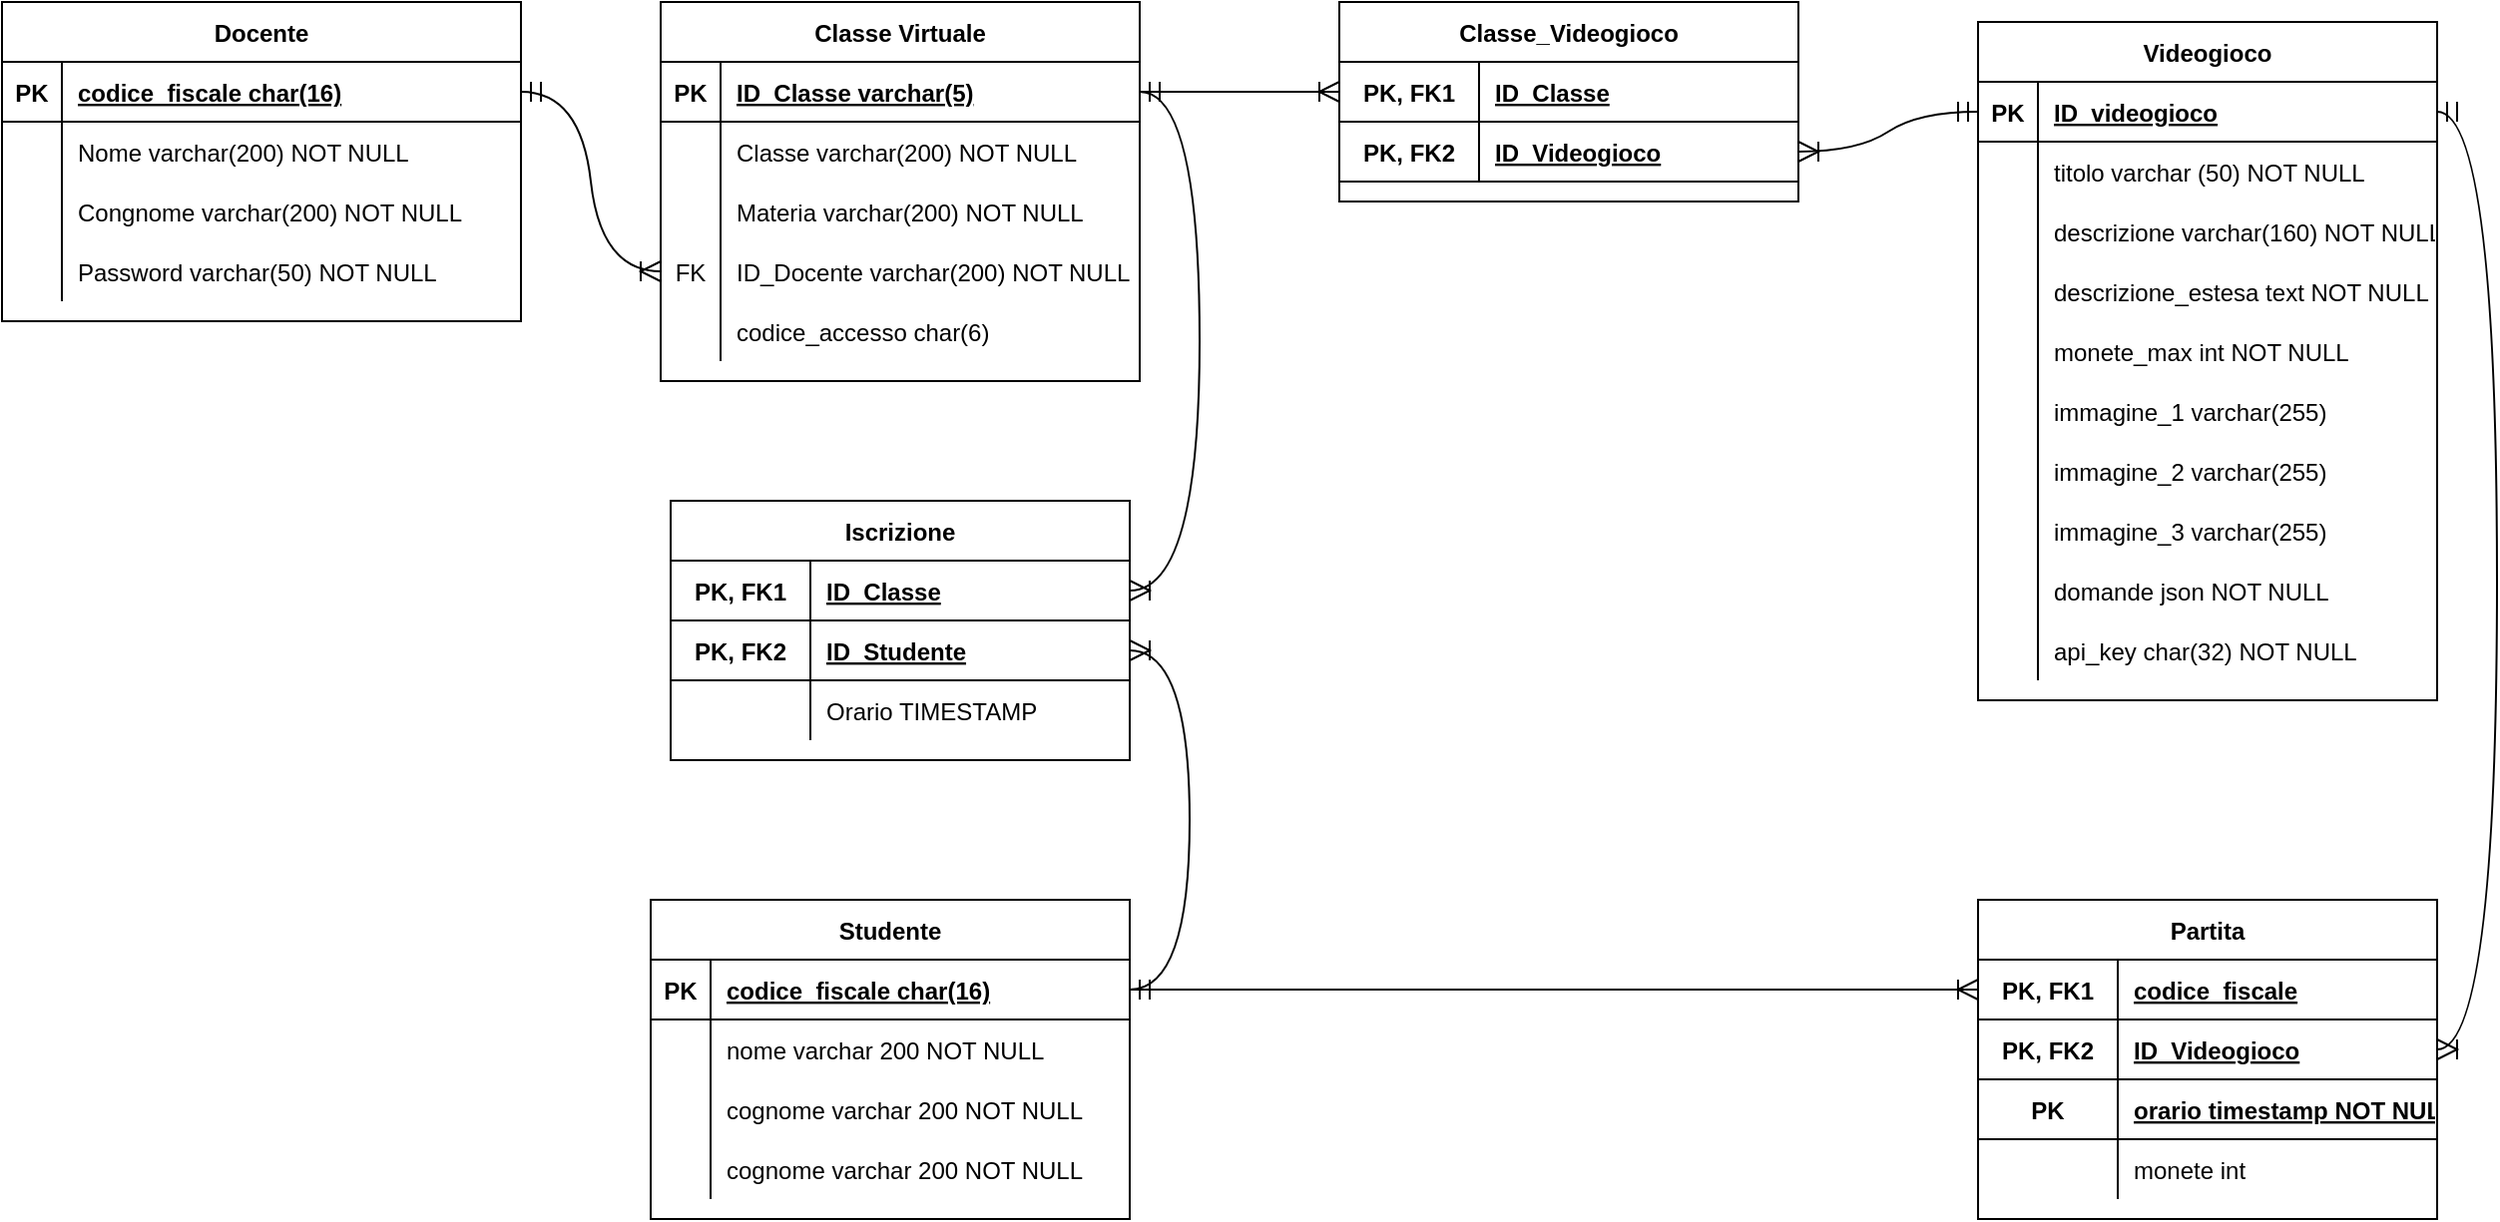 <mxfile version="26.2.2">
  <diagram id="R2lEEEUBdFMjLlhIrx00" name="Page-1">
    <mxGraphModel dx="1345" dy="859" grid="1" gridSize="10" guides="1" tooltips="1" connect="1" arrows="1" fold="1" page="1" pageScale="1" pageWidth="850" pageHeight="1100" math="0" shadow="0" extFonts="Permanent Marker^https://fonts.googleapis.com/css?family=Permanent+Marker">
      <root>
        <mxCell id="0" />
        <mxCell id="1" parent="0" />
        <mxCell id="C-vyLk0tnHw3VtMMgP7b-23" value="Docente" style="shape=table;startSize=30;container=1;collapsible=1;childLayout=tableLayout;fixedRows=1;rowLines=0;fontStyle=1;align=center;resizeLast=1;" parent="1" vertex="1">
          <mxGeometry x="100" y="100" width="260" height="160" as="geometry" />
        </mxCell>
        <mxCell id="C-vyLk0tnHw3VtMMgP7b-24" value="" style="shape=partialRectangle;collapsible=0;dropTarget=0;pointerEvents=0;fillColor=none;points=[[0,0.5],[1,0.5]];portConstraint=eastwest;top=0;left=0;right=0;bottom=1;" parent="C-vyLk0tnHw3VtMMgP7b-23" vertex="1">
          <mxGeometry y="30" width="260" height="30" as="geometry" />
        </mxCell>
        <mxCell id="C-vyLk0tnHw3VtMMgP7b-25" value="PK" style="shape=partialRectangle;overflow=hidden;connectable=0;fillColor=none;top=0;left=0;bottom=0;right=0;fontStyle=1;" parent="C-vyLk0tnHw3VtMMgP7b-24" vertex="1">
          <mxGeometry width="30" height="30" as="geometry">
            <mxRectangle width="30" height="30" as="alternateBounds" />
          </mxGeometry>
        </mxCell>
        <mxCell id="C-vyLk0tnHw3VtMMgP7b-26" value="codice_fiscale char(16)" style="shape=partialRectangle;overflow=hidden;connectable=0;fillColor=none;top=0;left=0;bottom=0;right=0;align=left;spacingLeft=6;fontStyle=5;" parent="C-vyLk0tnHw3VtMMgP7b-24" vertex="1">
          <mxGeometry x="30" width="230" height="30" as="geometry">
            <mxRectangle width="230" height="30" as="alternateBounds" />
          </mxGeometry>
        </mxCell>
        <mxCell id="C-vyLk0tnHw3VtMMgP7b-27" value="" style="shape=partialRectangle;collapsible=0;dropTarget=0;pointerEvents=0;fillColor=none;points=[[0,0.5],[1,0.5]];portConstraint=eastwest;top=0;left=0;right=0;bottom=0;" parent="C-vyLk0tnHw3VtMMgP7b-23" vertex="1">
          <mxGeometry y="60" width="260" height="30" as="geometry" />
        </mxCell>
        <mxCell id="C-vyLk0tnHw3VtMMgP7b-28" value="" style="shape=partialRectangle;overflow=hidden;connectable=0;fillColor=none;top=0;left=0;bottom=0;right=0;" parent="C-vyLk0tnHw3VtMMgP7b-27" vertex="1">
          <mxGeometry width="30" height="30" as="geometry">
            <mxRectangle width="30" height="30" as="alternateBounds" />
          </mxGeometry>
        </mxCell>
        <mxCell id="C-vyLk0tnHw3VtMMgP7b-29" value="Nome varchar(200) NOT NULL" style="shape=partialRectangle;overflow=hidden;connectable=0;fillColor=none;top=0;left=0;bottom=0;right=0;align=left;spacingLeft=6;" parent="C-vyLk0tnHw3VtMMgP7b-27" vertex="1">
          <mxGeometry x="30" width="230" height="30" as="geometry">
            <mxRectangle width="230" height="30" as="alternateBounds" />
          </mxGeometry>
        </mxCell>
        <mxCell id="IggxKIgEsVO3CC22svOD-1" value="" style="shape=partialRectangle;collapsible=0;dropTarget=0;pointerEvents=0;fillColor=none;points=[[0,0.5],[1,0.5]];portConstraint=eastwest;top=0;left=0;right=0;bottom=0;" vertex="1" parent="C-vyLk0tnHw3VtMMgP7b-23">
          <mxGeometry y="90" width="260" height="30" as="geometry" />
        </mxCell>
        <mxCell id="IggxKIgEsVO3CC22svOD-2" value="" style="shape=partialRectangle;overflow=hidden;connectable=0;fillColor=none;top=0;left=0;bottom=0;right=0;" vertex="1" parent="IggxKIgEsVO3CC22svOD-1">
          <mxGeometry width="30" height="30" as="geometry">
            <mxRectangle width="30" height="30" as="alternateBounds" />
          </mxGeometry>
        </mxCell>
        <mxCell id="IggxKIgEsVO3CC22svOD-3" value="Congnome varchar(200) NOT NULL" style="shape=partialRectangle;overflow=hidden;connectable=0;fillColor=none;top=0;left=0;bottom=0;right=0;align=left;spacingLeft=6;" vertex="1" parent="IggxKIgEsVO3CC22svOD-1">
          <mxGeometry x="30" width="230" height="30" as="geometry">
            <mxRectangle width="230" height="30" as="alternateBounds" />
          </mxGeometry>
        </mxCell>
        <mxCell id="_SUH1hEgXWgi9U1hBM_J-2" value="" style="shape=partialRectangle;collapsible=0;dropTarget=0;pointerEvents=0;fillColor=none;points=[[0,0.5],[1,0.5]];portConstraint=eastwest;top=0;left=0;right=0;bottom=0;" parent="C-vyLk0tnHw3VtMMgP7b-23" vertex="1">
          <mxGeometry y="120" width="260" height="30" as="geometry" />
        </mxCell>
        <mxCell id="_SUH1hEgXWgi9U1hBM_J-3" value="" style="shape=partialRectangle;overflow=hidden;connectable=0;fillColor=none;top=0;left=0;bottom=0;right=0;" parent="_SUH1hEgXWgi9U1hBM_J-2" vertex="1">
          <mxGeometry width="30" height="30" as="geometry">
            <mxRectangle width="30" height="30" as="alternateBounds" />
          </mxGeometry>
        </mxCell>
        <mxCell id="_SUH1hEgXWgi9U1hBM_J-4" value="Password varchar(50) NOT NULL" style="shape=partialRectangle;overflow=hidden;connectable=0;fillColor=none;top=0;left=0;bottom=0;right=0;align=left;spacingLeft=6;" parent="_SUH1hEgXWgi9U1hBM_J-2" vertex="1">
          <mxGeometry x="30" width="230" height="30" as="geometry">
            <mxRectangle width="230" height="30" as="alternateBounds" />
          </mxGeometry>
        </mxCell>
        <mxCell id="_SUH1hEgXWgi9U1hBM_J-8" value="Classe Virtuale" style="shape=table;startSize=30;container=1;collapsible=1;childLayout=tableLayout;fixedRows=1;rowLines=0;fontStyle=1;align=center;resizeLast=1;" parent="1" vertex="1">
          <mxGeometry x="430" y="100" width="240" height="190" as="geometry" />
        </mxCell>
        <mxCell id="_SUH1hEgXWgi9U1hBM_J-9" value="" style="shape=partialRectangle;collapsible=0;dropTarget=0;pointerEvents=0;fillColor=none;points=[[0,0.5],[1,0.5]];portConstraint=eastwest;top=0;left=0;right=0;bottom=1;" parent="_SUH1hEgXWgi9U1hBM_J-8" vertex="1">
          <mxGeometry y="30" width="240" height="30" as="geometry" />
        </mxCell>
        <mxCell id="_SUH1hEgXWgi9U1hBM_J-10" value="PK" style="shape=partialRectangle;overflow=hidden;connectable=0;fillColor=none;top=0;left=0;bottom=0;right=0;fontStyle=1;" parent="_SUH1hEgXWgi9U1hBM_J-9" vertex="1">
          <mxGeometry width="30" height="30" as="geometry">
            <mxRectangle width="30" height="30" as="alternateBounds" />
          </mxGeometry>
        </mxCell>
        <mxCell id="_SUH1hEgXWgi9U1hBM_J-11" value="ID_Classe varchar(5)" style="shape=partialRectangle;overflow=hidden;connectable=0;fillColor=none;top=0;left=0;bottom=0;right=0;align=left;spacingLeft=6;fontStyle=5;" parent="_SUH1hEgXWgi9U1hBM_J-9" vertex="1">
          <mxGeometry x="30" width="210" height="30" as="geometry">
            <mxRectangle width="210" height="30" as="alternateBounds" />
          </mxGeometry>
        </mxCell>
        <mxCell id="_SUH1hEgXWgi9U1hBM_J-12" value="" style="shape=partialRectangle;collapsible=0;dropTarget=0;pointerEvents=0;fillColor=none;points=[[0,0.5],[1,0.5]];portConstraint=eastwest;top=0;left=0;right=0;bottom=0;" parent="_SUH1hEgXWgi9U1hBM_J-8" vertex="1">
          <mxGeometry y="60" width="240" height="30" as="geometry" />
        </mxCell>
        <mxCell id="_SUH1hEgXWgi9U1hBM_J-13" value="" style="shape=partialRectangle;overflow=hidden;connectable=0;fillColor=none;top=0;left=0;bottom=0;right=0;" parent="_SUH1hEgXWgi9U1hBM_J-12" vertex="1">
          <mxGeometry width="30" height="30" as="geometry">
            <mxRectangle width="30" height="30" as="alternateBounds" />
          </mxGeometry>
        </mxCell>
        <mxCell id="_SUH1hEgXWgi9U1hBM_J-14" value="Classe varchar(200) NOT NULL" style="shape=partialRectangle;overflow=hidden;connectable=0;fillColor=none;top=0;left=0;bottom=0;right=0;align=left;spacingLeft=6;" parent="_SUH1hEgXWgi9U1hBM_J-12" vertex="1">
          <mxGeometry x="30" width="210" height="30" as="geometry">
            <mxRectangle width="210" height="30" as="alternateBounds" />
          </mxGeometry>
        </mxCell>
        <mxCell id="_SUH1hEgXWgi9U1hBM_J-15" value="" style="shape=partialRectangle;collapsible=0;dropTarget=0;pointerEvents=0;fillColor=none;points=[[0,0.5],[1,0.5]];portConstraint=eastwest;top=0;left=0;right=0;bottom=0;" parent="_SUH1hEgXWgi9U1hBM_J-8" vertex="1">
          <mxGeometry y="90" width="240" height="30" as="geometry" />
        </mxCell>
        <mxCell id="_SUH1hEgXWgi9U1hBM_J-16" value="" style="shape=partialRectangle;overflow=hidden;connectable=0;fillColor=none;top=0;left=0;bottom=0;right=0;" parent="_SUH1hEgXWgi9U1hBM_J-15" vertex="1">
          <mxGeometry width="30" height="30" as="geometry">
            <mxRectangle width="30" height="30" as="alternateBounds" />
          </mxGeometry>
        </mxCell>
        <mxCell id="_SUH1hEgXWgi9U1hBM_J-17" value="Materia varchar(200) NOT NULL" style="shape=partialRectangle;overflow=hidden;connectable=0;fillColor=none;top=0;left=0;bottom=0;right=0;align=left;spacingLeft=6;" parent="_SUH1hEgXWgi9U1hBM_J-15" vertex="1">
          <mxGeometry x="30" width="210" height="30" as="geometry">
            <mxRectangle width="210" height="30" as="alternateBounds" />
          </mxGeometry>
        </mxCell>
        <mxCell id="ghyRE52fyEiXk1OtpLhj-1" value="" style="shape=partialRectangle;collapsible=0;dropTarget=0;pointerEvents=0;fillColor=none;points=[[0,0.5],[1,0.5]];portConstraint=eastwest;top=0;left=0;right=0;bottom=0;" parent="_SUH1hEgXWgi9U1hBM_J-8" vertex="1">
          <mxGeometry y="120" width="240" height="30" as="geometry" />
        </mxCell>
        <mxCell id="ghyRE52fyEiXk1OtpLhj-2" value="FK" style="shape=partialRectangle;overflow=hidden;connectable=0;fillColor=none;top=0;left=0;bottom=0;right=0;" parent="ghyRE52fyEiXk1OtpLhj-1" vertex="1">
          <mxGeometry width="30" height="30" as="geometry">
            <mxRectangle width="30" height="30" as="alternateBounds" />
          </mxGeometry>
        </mxCell>
        <mxCell id="ghyRE52fyEiXk1OtpLhj-3" value="ID_Docente varchar(200) NOT NULL" style="shape=partialRectangle;overflow=hidden;connectable=0;fillColor=none;top=0;left=0;bottom=0;right=0;align=left;spacingLeft=6;" parent="ghyRE52fyEiXk1OtpLhj-1" vertex="1">
          <mxGeometry x="30" width="210" height="30" as="geometry">
            <mxRectangle width="210" height="30" as="alternateBounds" />
          </mxGeometry>
        </mxCell>
        <mxCell id="kP-Yp64n4imgnV4r-mcW-1" style="shape=partialRectangle;collapsible=0;dropTarget=0;pointerEvents=0;fillColor=none;points=[[0,0.5],[1,0.5]];portConstraint=eastwest;top=0;left=0;right=0;bottom=0;" parent="_SUH1hEgXWgi9U1hBM_J-8" vertex="1">
          <mxGeometry y="150" width="240" height="30" as="geometry" />
        </mxCell>
        <mxCell id="kP-Yp64n4imgnV4r-mcW-2" style="shape=partialRectangle;overflow=hidden;connectable=0;fillColor=none;top=0;left=0;bottom=0;right=0;" parent="kP-Yp64n4imgnV4r-mcW-1" vertex="1">
          <mxGeometry width="30" height="30" as="geometry">
            <mxRectangle width="30" height="30" as="alternateBounds" />
          </mxGeometry>
        </mxCell>
        <mxCell id="kP-Yp64n4imgnV4r-mcW-3" value="codice_accesso char(6)" style="shape=partialRectangle;overflow=hidden;connectable=0;fillColor=none;top=0;left=0;bottom=0;right=0;align=left;spacingLeft=6;" parent="kP-Yp64n4imgnV4r-mcW-1" vertex="1">
          <mxGeometry x="30" width="210" height="30" as="geometry">
            <mxRectangle width="210" height="30" as="alternateBounds" />
          </mxGeometry>
        </mxCell>
        <mxCell id="_SUH1hEgXWgi9U1hBM_J-18" value="" style="edgeStyle=entityRelationEdgeStyle;fontSize=12;html=1;endArrow=ERoneToMany;startArrow=ERmandOne;rounded=0;startSize=8;endSize=8;curved=1;" parent="1" source="C-vyLk0tnHw3VtMMgP7b-24" target="ghyRE52fyEiXk1OtpLhj-1" edge="1">
          <mxGeometry width="100" height="100" relative="1" as="geometry">
            <mxPoint x="310" y="450" as="sourcePoint" />
            <mxPoint x="430" y="290" as="targetPoint" />
            <Array as="points">
              <mxPoint x="340" y="120" />
              <mxPoint x="420" y="230" />
            </Array>
          </mxGeometry>
        </mxCell>
        <mxCell id="_SUH1hEgXWgi9U1hBM_J-19" value="Videogioco" style="shape=table;startSize=30;container=1;collapsible=1;childLayout=tableLayout;fixedRows=1;rowLines=0;fontStyle=1;align=center;resizeLast=1;" parent="1" vertex="1">
          <mxGeometry x="1090" y="110" width="230" height="340" as="geometry" />
        </mxCell>
        <mxCell id="_SUH1hEgXWgi9U1hBM_J-20" value="" style="shape=partialRectangle;collapsible=0;dropTarget=0;pointerEvents=0;fillColor=none;points=[[0,0.5],[1,0.5]];portConstraint=eastwest;top=0;left=0;right=0;bottom=1;" parent="_SUH1hEgXWgi9U1hBM_J-19" vertex="1">
          <mxGeometry y="30" width="230" height="30" as="geometry" />
        </mxCell>
        <mxCell id="_SUH1hEgXWgi9U1hBM_J-21" value="PK" style="shape=partialRectangle;overflow=hidden;connectable=0;fillColor=none;top=0;left=0;bottom=0;right=0;fontStyle=1;" parent="_SUH1hEgXWgi9U1hBM_J-20" vertex="1">
          <mxGeometry width="30" height="30" as="geometry">
            <mxRectangle width="30" height="30" as="alternateBounds" />
          </mxGeometry>
        </mxCell>
        <mxCell id="_SUH1hEgXWgi9U1hBM_J-22" value="ID_videogioco" style="shape=partialRectangle;overflow=hidden;connectable=0;fillColor=none;top=0;left=0;bottom=0;right=0;align=left;spacingLeft=6;fontStyle=5;" parent="_SUH1hEgXWgi9U1hBM_J-20" vertex="1">
          <mxGeometry x="30" width="200" height="30" as="geometry">
            <mxRectangle width="200" height="30" as="alternateBounds" />
          </mxGeometry>
        </mxCell>
        <mxCell id="_SUH1hEgXWgi9U1hBM_J-23" value="" style="shape=partialRectangle;collapsible=0;dropTarget=0;pointerEvents=0;fillColor=none;points=[[0,0.5],[1,0.5]];portConstraint=eastwest;top=0;left=0;right=0;bottom=0;" parent="_SUH1hEgXWgi9U1hBM_J-19" vertex="1">
          <mxGeometry y="60" width="230" height="30" as="geometry" />
        </mxCell>
        <mxCell id="_SUH1hEgXWgi9U1hBM_J-24" value="" style="shape=partialRectangle;overflow=hidden;connectable=0;fillColor=none;top=0;left=0;bottom=0;right=0;" parent="_SUH1hEgXWgi9U1hBM_J-23" vertex="1">
          <mxGeometry width="30" height="30" as="geometry">
            <mxRectangle width="30" height="30" as="alternateBounds" />
          </mxGeometry>
        </mxCell>
        <mxCell id="_SUH1hEgXWgi9U1hBM_J-25" value="titolo varchar (50) NOT NULL" style="shape=partialRectangle;overflow=hidden;connectable=0;fillColor=none;top=0;left=0;bottom=0;right=0;align=left;spacingLeft=6;" parent="_SUH1hEgXWgi9U1hBM_J-23" vertex="1">
          <mxGeometry x="30" width="200" height="30" as="geometry">
            <mxRectangle width="200" height="30" as="alternateBounds" />
          </mxGeometry>
        </mxCell>
        <mxCell id="_SUH1hEgXWgi9U1hBM_J-26" value="" style="shape=partialRectangle;collapsible=0;dropTarget=0;pointerEvents=0;fillColor=none;points=[[0,0.5],[1,0.5]];portConstraint=eastwest;top=0;left=0;right=0;bottom=0;" parent="_SUH1hEgXWgi9U1hBM_J-19" vertex="1">
          <mxGeometry y="90" width="230" height="30" as="geometry" />
        </mxCell>
        <mxCell id="_SUH1hEgXWgi9U1hBM_J-27" value="" style="shape=partialRectangle;overflow=hidden;connectable=0;fillColor=none;top=0;left=0;bottom=0;right=0;" parent="_SUH1hEgXWgi9U1hBM_J-26" vertex="1">
          <mxGeometry width="30" height="30" as="geometry">
            <mxRectangle width="30" height="30" as="alternateBounds" />
          </mxGeometry>
        </mxCell>
        <mxCell id="_SUH1hEgXWgi9U1hBM_J-28" value="descrizione varchar(160) NOT NULL" style="shape=partialRectangle;overflow=hidden;connectable=0;fillColor=none;top=0;left=0;bottom=0;right=0;align=left;spacingLeft=6;" parent="_SUH1hEgXWgi9U1hBM_J-26" vertex="1">
          <mxGeometry x="30" width="200" height="30" as="geometry">
            <mxRectangle width="200" height="30" as="alternateBounds" />
          </mxGeometry>
        </mxCell>
        <mxCell id="kP-Yp64n4imgnV4r-mcW-4" style="shape=partialRectangle;collapsible=0;dropTarget=0;pointerEvents=0;fillColor=none;points=[[0,0.5],[1,0.5]];portConstraint=eastwest;top=0;left=0;right=0;bottom=0;" parent="_SUH1hEgXWgi9U1hBM_J-19" vertex="1">
          <mxGeometry y="120" width="230" height="30" as="geometry" />
        </mxCell>
        <mxCell id="kP-Yp64n4imgnV4r-mcW-5" style="shape=partialRectangle;overflow=hidden;connectable=0;fillColor=none;top=0;left=0;bottom=0;right=0;" parent="kP-Yp64n4imgnV4r-mcW-4" vertex="1">
          <mxGeometry width="30" height="30" as="geometry">
            <mxRectangle width="30" height="30" as="alternateBounds" />
          </mxGeometry>
        </mxCell>
        <mxCell id="kP-Yp64n4imgnV4r-mcW-6" value="descrizione_estesa text NOT NULL" style="shape=partialRectangle;overflow=hidden;connectable=0;fillColor=none;top=0;left=0;bottom=0;right=0;align=left;spacingLeft=6;" parent="kP-Yp64n4imgnV4r-mcW-4" vertex="1">
          <mxGeometry x="30" width="200" height="30" as="geometry">
            <mxRectangle width="200" height="30" as="alternateBounds" />
          </mxGeometry>
        </mxCell>
        <mxCell id="kP-Yp64n4imgnV4r-mcW-7" style="shape=partialRectangle;collapsible=0;dropTarget=0;pointerEvents=0;fillColor=none;points=[[0,0.5],[1,0.5]];portConstraint=eastwest;top=0;left=0;right=0;bottom=0;" parent="_SUH1hEgXWgi9U1hBM_J-19" vertex="1">
          <mxGeometry y="150" width="230" height="30" as="geometry" />
        </mxCell>
        <mxCell id="kP-Yp64n4imgnV4r-mcW-8" style="shape=partialRectangle;overflow=hidden;connectable=0;fillColor=none;top=0;left=0;bottom=0;right=0;" parent="kP-Yp64n4imgnV4r-mcW-7" vertex="1">
          <mxGeometry width="30" height="30" as="geometry">
            <mxRectangle width="30" height="30" as="alternateBounds" />
          </mxGeometry>
        </mxCell>
        <mxCell id="kP-Yp64n4imgnV4r-mcW-9" value="monete_max int NOT NULL" style="shape=partialRectangle;overflow=hidden;connectable=0;fillColor=none;top=0;left=0;bottom=0;right=0;align=left;spacingLeft=6;" parent="kP-Yp64n4imgnV4r-mcW-7" vertex="1">
          <mxGeometry x="30" width="200" height="30" as="geometry">
            <mxRectangle width="200" height="30" as="alternateBounds" />
          </mxGeometry>
        </mxCell>
        <mxCell id="kP-Yp64n4imgnV4r-mcW-16" style="shape=partialRectangle;collapsible=0;dropTarget=0;pointerEvents=0;fillColor=none;points=[[0,0.5],[1,0.5]];portConstraint=eastwest;top=0;left=0;right=0;bottom=0;" parent="_SUH1hEgXWgi9U1hBM_J-19" vertex="1">
          <mxGeometry y="180" width="230" height="30" as="geometry" />
        </mxCell>
        <mxCell id="kP-Yp64n4imgnV4r-mcW-17" style="shape=partialRectangle;overflow=hidden;connectable=0;fillColor=none;top=0;left=0;bottom=0;right=0;" parent="kP-Yp64n4imgnV4r-mcW-16" vertex="1">
          <mxGeometry width="30" height="30" as="geometry">
            <mxRectangle width="30" height="30" as="alternateBounds" />
          </mxGeometry>
        </mxCell>
        <mxCell id="kP-Yp64n4imgnV4r-mcW-18" value="immagine_1 varchar(255)" style="shape=partialRectangle;overflow=hidden;connectable=0;fillColor=none;top=0;left=0;bottom=0;right=0;align=left;spacingLeft=6;" parent="kP-Yp64n4imgnV4r-mcW-16" vertex="1">
          <mxGeometry x="30" width="200" height="30" as="geometry">
            <mxRectangle width="200" height="30" as="alternateBounds" />
          </mxGeometry>
        </mxCell>
        <mxCell id="kP-Yp64n4imgnV4r-mcW-13" style="shape=partialRectangle;collapsible=0;dropTarget=0;pointerEvents=0;fillColor=none;points=[[0,0.5],[1,0.5]];portConstraint=eastwest;top=0;left=0;right=0;bottom=0;" parent="_SUH1hEgXWgi9U1hBM_J-19" vertex="1">
          <mxGeometry y="210" width="230" height="30" as="geometry" />
        </mxCell>
        <mxCell id="kP-Yp64n4imgnV4r-mcW-14" style="shape=partialRectangle;overflow=hidden;connectable=0;fillColor=none;top=0;left=0;bottom=0;right=0;" parent="kP-Yp64n4imgnV4r-mcW-13" vertex="1">
          <mxGeometry width="30" height="30" as="geometry">
            <mxRectangle width="30" height="30" as="alternateBounds" />
          </mxGeometry>
        </mxCell>
        <mxCell id="kP-Yp64n4imgnV4r-mcW-15" value="immagine_2 varchar(255)" style="shape=partialRectangle;overflow=hidden;connectable=0;fillColor=none;top=0;left=0;bottom=0;right=0;align=left;spacingLeft=6;" parent="kP-Yp64n4imgnV4r-mcW-13" vertex="1">
          <mxGeometry x="30" width="200" height="30" as="geometry">
            <mxRectangle width="200" height="30" as="alternateBounds" />
          </mxGeometry>
        </mxCell>
        <mxCell id="kP-Yp64n4imgnV4r-mcW-10" style="shape=partialRectangle;collapsible=0;dropTarget=0;pointerEvents=0;fillColor=none;points=[[0,0.5],[1,0.5]];portConstraint=eastwest;top=0;left=0;right=0;bottom=0;" parent="_SUH1hEgXWgi9U1hBM_J-19" vertex="1">
          <mxGeometry y="240" width="230" height="30" as="geometry" />
        </mxCell>
        <mxCell id="kP-Yp64n4imgnV4r-mcW-11" style="shape=partialRectangle;overflow=hidden;connectable=0;fillColor=none;top=0;left=0;bottom=0;right=0;" parent="kP-Yp64n4imgnV4r-mcW-10" vertex="1">
          <mxGeometry width="30" height="30" as="geometry">
            <mxRectangle width="30" height="30" as="alternateBounds" />
          </mxGeometry>
        </mxCell>
        <mxCell id="kP-Yp64n4imgnV4r-mcW-12" value="immagine_3 varchar(255)" style="shape=partialRectangle;overflow=hidden;connectable=0;fillColor=none;top=0;left=0;bottom=0;right=0;align=left;spacingLeft=6;" parent="kP-Yp64n4imgnV4r-mcW-10" vertex="1">
          <mxGeometry x="30" width="200" height="30" as="geometry">
            <mxRectangle width="200" height="30" as="alternateBounds" />
          </mxGeometry>
        </mxCell>
        <mxCell id="IggxKIgEsVO3CC22svOD-12" style="shape=partialRectangle;collapsible=0;dropTarget=0;pointerEvents=0;fillColor=none;points=[[0,0.5],[1,0.5]];portConstraint=eastwest;top=0;left=0;right=0;bottom=0;" vertex="1" parent="_SUH1hEgXWgi9U1hBM_J-19">
          <mxGeometry y="270" width="230" height="30" as="geometry" />
        </mxCell>
        <mxCell id="IggxKIgEsVO3CC22svOD-13" style="shape=partialRectangle;overflow=hidden;connectable=0;fillColor=none;top=0;left=0;bottom=0;right=0;" vertex="1" parent="IggxKIgEsVO3CC22svOD-12">
          <mxGeometry width="30" height="30" as="geometry">
            <mxRectangle width="30" height="30" as="alternateBounds" />
          </mxGeometry>
        </mxCell>
        <mxCell id="IggxKIgEsVO3CC22svOD-14" value="domande json NOT NULL" style="shape=partialRectangle;overflow=hidden;connectable=0;fillColor=none;top=0;left=0;bottom=0;right=0;align=left;spacingLeft=6;" vertex="1" parent="IggxKIgEsVO3CC22svOD-12">
          <mxGeometry x="30" width="200" height="30" as="geometry">
            <mxRectangle width="200" height="30" as="alternateBounds" />
          </mxGeometry>
        </mxCell>
        <mxCell id="zwfpo51bR4X7Mv6zt_tQ-2" style="shape=partialRectangle;collapsible=0;dropTarget=0;pointerEvents=0;fillColor=none;points=[[0,0.5],[1,0.5]];portConstraint=eastwest;top=0;left=0;right=0;bottom=0;" parent="_SUH1hEgXWgi9U1hBM_J-19" vertex="1">
          <mxGeometry y="300" width="230" height="30" as="geometry" />
        </mxCell>
        <mxCell id="zwfpo51bR4X7Mv6zt_tQ-3" style="shape=partialRectangle;overflow=hidden;connectable=0;fillColor=none;top=0;left=0;bottom=0;right=0;" parent="zwfpo51bR4X7Mv6zt_tQ-2" vertex="1">
          <mxGeometry width="30" height="30" as="geometry">
            <mxRectangle width="30" height="30" as="alternateBounds" />
          </mxGeometry>
        </mxCell>
        <mxCell id="zwfpo51bR4X7Mv6zt_tQ-4" value="api_key char(32) NOT NULL" style="shape=partialRectangle;overflow=hidden;connectable=0;fillColor=none;top=0;left=0;bottom=0;right=0;align=left;spacingLeft=6;" parent="zwfpo51bR4X7Mv6zt_tQ-2" vertex="1">
          <mxGeometry x="30" width="200" height="30" as="geometry">
            <mxRectangle width="200" height="30" as="alternateBounds" />
          </mxGeometry>
        </mxCell>
        <mxCell id="ghyRE52fyEiXk1OtpLhj-7" value="Classe_Videogioco" style="shape=table;startSize=30;container=1;collapsible=1;childLayout=tableLayout;fixedRows=1;rowLines=0;fontStyle=1;align=center;resizeLast=1;" parent="1" vertex="1">
          <mxGeometry x="770" y="100" width="230" height="100" as="geometry" />
        </mxCell>
        <mxCell id="ghyRE52fyEiXk1OtpLhj-8" value="" style="shape=partialRectangle;collapsible=0;dropTarget=0;pointerEvents=0;fillColor=none;points=[[0,0.5],[1,0.5]];portConstraint=eastwest;top=0;left=0;right=0;bottom=1;" parent="ghyRE52fyEiXk1OtpLhj-7" vertex="1">
          <mxGeometry y="30" width="230" height="30" as="geometry" />
        </mxCell>
        <mxCell id="ghyRE52fyEiXk1OtpLhj-9" value="PK, FK1" style="shape=partialRectangle;overflow=hidden;connectable=0;fillColor=none;top=0;left=0;bottom=0;right=0;fontStyle=1;" parent="ghyRE52fyEiXk1OtpLhj-8" vertex="1">
          <mxGeometry width="70" height="30" as="geometry">
            <mxRectangle width="70" height="30" as="alternateBounds" />
          </mxGeometry>
        </mxCell>
        <mxCell id="ghyRE52fyEiXk1OtpLhj-10" value="ID_Classe" style="shape=partialRectangle;overflow=hidden;connectable=0;fillColor=none;top=0;left=0;bottom=0;right=0;align=left;spacingLeft=6;fontStyle=5;" parent="ghyRE52fyEiXk1OtpLhj-8" vertex="1">
          <mxGeometry x="70" width="160" height="30" as="geometry">
            <mxRectangle width="160" height="30" as="alternateBounds" />
          </mxGeometry>
        </mxCell>
        <mxCell id="ghyRE52fyEiXk1OtpLhj-17" value="" style="shape=partialRectangle;collapsible=0;dropTarget=0;pointerEvents=0;fillColor=none;points=[[0,0.5],[1,0.5]];portConstraint=eastwest;top=0;left=0;right=0;bottom=1;" parent="ghyRE52fyEiXk1OtpLhj-7" vertex="1">
          <mxGeometry y="60" width="230" height="30" as="geometry" />
        </mxCell>
        <mxCell id="ghyRE52fyEiXk1OtpLhj-18" value="PK, FK2" style="shape=partialRectangle;overflow=hidden;connectable=0;fillColor=none;top=0;left=0;bottom=0;right=0;fontStyle=1;" parent="ghyRE52fyEiXk1OtpLhj-17" vertex="1">
          <mxGeometry width="70" height="30" as="geometry">
            <mxRectangle width="70" height="30" as="alternateBounds" />
          </mxGeometry>
        </mxCell>
        <mxCell id="ghyRE52fyEiXk1OtpLhj-19" value="ID_Videogioco" style="shape=partialRectangle;overflow=hidden;connectable=0;fillColor=none;top=0;left=0;bottom=0;right=0;align=left;spacingLeft=6;fontStyle=5;" parent="ghyRE52fyEiXk1OtpLhj-17" vertex="1">
          <mxGeometry x="70" width="160" height="30" as="geometry">
            <mxRectangle width="160" height="30" as="alternateBounds" />
          </mxGeometry>
        </mxCell>
        <mxCell id="ghyRE52fyEiXk1OtpLhj-20" value="" style="edgeStyle=entityRelationEdgeStyle;fontSize=12;html=1;endArrow=ERoneToMany;startArrow=ERmandOne;rounded=0;startSize=8;endSize=8;curved=1;" parent="1" source="_SUH1hEgXWgi9U1hBM_J-9" target="ghyRE52fyEiXk1OtpLhj-8" edge="1">
          <mxGeometry width="100" height="100" relative="1" as="geometry">
            <mxPoint x="670" y="245" as="sourcePoint" />
            <mxPoint x="381.421" y="45" as="targetPoint" />
          </mxGeometry>
        </mxCell>
        <mxCell id="ghyRE52fyEiXk1OtpLhj-21" value="" style="edgeStyle=entityRelationEdgeStyle;fontSize=12;html=1;endArrow=ERoneToMany;startArrow=ERmandOne;rounded=0;startSize=8;endSize=8;curved=1;" parent="1" source="_SUH1hEgXWgi9U1hBM_J-20" target="ghyRE52fyEiXk1OtpLhj-17" edge="1">
          <mxGeometry width="100" height="100" relative="1" as="geometry">
            <mxPoint x="138.579" y="135" as="sourcePoint" />
            <mxPoint x="588.579" y="155" as="targetPoint" />
          </mxGeometry>
        </mxCell>
        <mxCell id="ghyRE52fyEiXk1OtpLhj-35" value="Iscrizione" style="shape=table;startSize=30;container=1;collapsible=1;childLayout=tableLayout;fixedRows=1;rowLines=0;fontStyle=1;align=center;resizeLast=1;" parent="1" vertex="1">
          <mxGeometry x="435" y="350" width="230" height="130" as="geometry" />
        </mxCell>
        <mxCell id="ghyRE52fyEiXk1OtpLhj-36" value="" style="shape=partialRectangle;collapsible=0;dropTarget=0;pointerEvents=0;fillColor=none;points=[[0,0.5],[1,0.5]];portConstraint=eastwest;top=0;left=0;right=0;bottom=1;" parent="ghyRE52fyEiXk1OtpLhj-35" vertex="1">
          <mxGeometry y="30" width="230" height="30" as="geometry" />
        </mxCell>
        <mxCell id="ghyRE52fyEiXk1OtpLhj-37" value="PK, FK1" style="shape=partialRectangle;overflow=hidden;connectable=0;fillColor=none;top=0;left=0;bottom=0;right=0;fontStyle=1;" parent="ghyRE52fyEiXk1OtpLhj-36" vertex="1">
          <mxGeometry width="70" height="30" as="geometry">
            <mxRectangle width="70" height="30" as="alternateBounds" />
          </mxGeometry>
        </mxCell>
        <mxCell id="ghyRE52fyEiXk1OtpLhj-38" value="ID_Classe" style="shape=partialRectangle;overflow=hidden;connectable=0;fillColor=none;top=0;left=0;bottom=0;right=0;align=left;spacingLeft=6;fontStyle=5;" parent="ghyRE52fyEiXk1OtpLhj-36" vertex="1">
          <mxGeometry x="70" width="160" height="30" as="geometry">
            <mxRectangle width="160" height="30" as="alternateBounds" />
          </mxGeometry>
        </mxCell>
        <mxCell id="ghyRE52fyEiXk1OtpLhj-39" value="" style="shape=partialRectangle;collapsible=0;dropTarget=0;pointerEvents=0;fillColor=none;points=[[0,0.5],[1,0.5]];portConstraint=eastwest;top=0;left=0;right=0;bottom=1;" parent="ghyRE52fyEiXk1OtpLhj-35" vertex="1">
          <mxGeometry y="60" width="230" height="30" as="geometry" />
        </mxCell>
        <mxCell id="ghyRE52fyEiXk1OtpLhj-40" value="PK, FK2" style="shape=partialRectangle;overflow=hidden;connectable=0;fillColor=none;top=0;left=0;bottom=0;right=0;fontStyle=1;" parent="ghyRE52fyEiXk1OtpLhj-39" vertex="1">
          <mxGeometry width="70" height="30" as="geometry">
            <mxRectangle width="70" height="30" as="alternateBounds" />
          </mxGeometry>
        </mxCell>
        <mxCell id="ghyRE52fyEiXk1OtpLhj-41" value="ID_Studente" style="shape=partialRectangle;overflow=hidden;connectable=0;fillColor=none;top=0;left=0;bottom=0;right=0;align=left;spacingLeft=6;fontStyle=5;" parent="ghyRE52fyEiXk1OtpLhj-39" vertex="1">
          <mxGeometry x="70" width="160" height="30" as="geometry">
            <mxRectangle width="160" height="30" as="alternateBounds" />
          </mxGeometry>
        </mxCell>
        <mxCell id="ghyRE52fyEiXk1OtpLhj-42" value="" style="shape=partialRectangle;collapsible=0;dropTarget=0;pointerEvents=0;fillColor=none;points=[[0,0.5],[1,0.5]];portConstraint=eastwest;top=0;left=0;right=0;bottom=0;" parent="ghyRE52fyEiXk1OtpLhj-35" vertex="1">
          <mxGeometry y="90" width="230" height="30" as="geometry" />
        </mxCell>
        <mxCell id="ghyRE52fyEiXk1OtpLhj-43" value="" style="shape=partialRectangle;overflow=hidden;connectable=0;fillColor=none;top=0;left=0;bottom=0;right=0;" parent="ghyRE52fyEiXk1OtpLhj-42" vertex="1">
          <mxGeometry width="70" height="30" as="geometry">
            <mxRectangle width="70" height="30" as="alternateBounds" />
          </mxGeometry>
        </mxCell>
        <mxCell id="ghyRE52fyEiXk1OtpLhj-44" value="Orario TIMESTAMP" style="shape=partialRectangle;overflow=hidden;connectable=0;fillColor=none;top=0;left=0;bottom=0;right=0;align=left;spacingLeft=6;" parent="ghyRE52fyEiXk1OtpLhj-42" vertex="1">
          <mxGeometry x="70" width="160" height="30" as="geometry">
            <mxRectangle width="160" height="30" as="alternateBounds" />
          </mxGeometry>
        </mxCell>
        <mxCell id="ghyRE52fyEiXk1OtpLhj-60" value="" style="edgeStyle=entityRelationEdgeStyle;fontSize=12;html=1;endArrow=ERoneToMany;startArrow=ERmandOne;rounded=0;startSize=8;endSize=8;curved=1;exitX=1;exitY=0.5;exitDx=0;exitDy=0;" parent="1" source="kP-Yp64n4imgnV4r-mcW-38" target="ghyRE52fyEiXk1OtpLhj-39" edge="1">
          <mxGeometry width="100" height="100" relative="1" as="geometry">
            <mxPoint x="670" y="595" as="sourcePoint" />
            <mxPoint x="-141.421" y="45" as="targetPoint" />
          </mxGeometry>
        </mxCell>
        <mxCell id="ghyRE52fyEiXk1OtpLhj-61" value="" style="edgeStyle=entityRelationEdgeStyle;fontSize=12;html=1;endArrow=ERoneToMany;startArrow=ERmandOne;rounded=0;startSize=8;endSize=8;curved=1;" parent="1" source="_SUH1hEgXWgi9U1hBM_J-9" target="ghyRE52fyEiXk1OtpLhj-36" edge="1">
          <mxGeometry width="100" height="100" relative="1" as="geometry">
            <mxPoint x="670" y="245" as="sourcePoint" />
            <mxPoint x="381.421" y="45" as="targetPoint" />
          </mxGeometry>
        </mxCell>
        <mxCell id="ghyRE52fyEiXk1OtpLhj-75" style="edgeStyle=none;curved=1;rounded=0;orthogonalLoop=1;jettySize=auto;html=1;exitX=0.5;exitY=0;exitDx=0;exitDy=0;fontSize=12;startSize=8;endSize=8;" parent="1" edge="1">
          <mxGeometry relative="1" as="geometry">
            <mxPoint x="1205" y="550" as="sourcePoint" />
            <mxPoint x="1205" y="550" as="targetPoint" />
          </mxGeometry>
        </mxCell>
        <mxCell id="ghyRE52fyEiXk1OtpLhj-76" value="" style="edgeStyle=entityRelationEdgeStyle;fontSize=12;html=1;endArrow=ERoneToMany;startArrow=ERmandOne;rounded=0;startSize=8;endSize=8;curved=1;exitX=1;exitY=0.5;exitDx=0;exitDy=0;" parent="1" source="kP-Yp64n4imgnV4r-mcW-38" target="ghyRE52fyEiXk1OtpLhj-78" edge="1">
          <mxGeometry width="100" height="100" relative="1" as="geometry">
            <mxPoint x="670" y="595" as="sourcePoint" />
            <mxPoint x="982.105" y="600" as="targetPoint" />
          </mxGeometry>
        </mxCell>
        <mxCell id="ghyRE52fyEiXk1OtpLhj-77" value="Partita" style="shape=table;startSize=30;container=1;collapsible=1;childLayout=tableLayout;fixedRows=1;rowLines=0;fontStyle=1;align=center;resizeLast=1;" parent="1" vertex="1">
          <mxGeometry x="1090" y="550" width="230" height="160" as="geometry" />
        </mxCell>
        <mxCell id="ghyRE52fyEiXk1OtpLhj-78" value="" style="shape=partialRectangle;collapsible=0;dropTarget=0;pointerEvents=0;fillColor=none;points=[[0,0.5],[1,0.5]];portConstraint=eastwest;top=0;left=0;right=0;bottom=1;" parent="ghyRE52fyEiXk1OtpLhj-77" vertex="1">
          <mxGeometry y="30" width="230" height="30" as="geometry" />
        </mxCell>
        <mxCell id="ghyRE52fyEiXk1OtpLhj-79" value="PK, FK1" style="shape=partialRectangle;overflow=hidden;connectable=0;fillColor=none;top=0;left=0;bottom=0;right=0;fontStyle=1;" parent="ghyRE52fyEiXk1OtpLhj-78" vertex="1">
          <mxGeometry width="70" height="30" as="geometry">
            <mxRectangle width="70" height="30" as="alternateBounds" />
          </mxGeometry>
        </mxCell>
        <mxCell id="ghyRE52fyEiXk1OtpLhj-80" value="codice_fiscale" style="shape=partialRectangle;overflow=hidden;connectable=0;fillColor=none;top=0;left=0;bottom=0;right=0;align=left;spacingLeft=6;fontStyle=5;" parent="ghyRE52fyEiXk1OtpLhj-78" vertex="1">
          <mxGeometry x="70" width="160" height="30" as="geometry">
            <mxRectangle width="160" height="30" as="alternateBounds" />
          </mxGeometry>
        </mxCell>
        <mxCell id="ghyRE52fyEiXk1OtpLhj-81" value="" style="shape=partialRectangle;collapsible=0;dropTarget=0;pointerEvents=0;fillColor=none;points=[[0,0.5],[1,0.5]];portConstraint=eastwest;top=0;left=0;right=0;bottom=1;" parent="ghyRE52fyEiXk1OtpLhj-77" vertex="1">
          <mxGeometry y="60" width="230" height="30" as="geometry" />
        </mxCell>
        <mxCell id="ghyRE52fyEiXk1OtpLhj-82" value="PK, FK2" style="shape=partialRectangle;overflow=hidden;connectable=0;fillColor=none;top=0;left=0;bottom=0;right=0;fontStyle=1;" parent="ghyRE52fyEiXk1OtpLhj-81" vertex="1">
          <mxGeometry width="70" height="30" as="geometry">
            <mxRectangle width="70" height="30" as="alternateBounds" />
          </mxGeometry>
        </mxCell>
        <mxCell id="ghyRE52fyEiXk1OtpLhj-83" value="ID_Videogioco" style="shape=partialRectangle;overflow=hidden;connectable=0;fillColor=none;top=0;left=0;bottom=0;right=0;align=left;spacingLeft=6;fontStyle=5;" parent="ghyRE52fyEiXk1OtpLhj-81" vertex="1">
          <mxGeometry x="70" width="160" height="30" as="geometry">
            <mxRectangle width="160" height="30" as="alternateBounds" />
          </mxGeometry>
        </mxCell>
        <mxCell id="kP-Yp64n4imgnV4r-mcW-25" style="shape=partialRectangle;collapsible=0;dropTarget=0;pointerEvents=0;fillColor=none;points=[[0,0.5],[1,0.5]];portConstraint=eastwest;top=0;left=0;right=0;bottom=1;" parent="ghyRE52fyEiXk1OtpLhj-77" vertex="1">
          <mxGeometry y="90" width="230" height="30" as="geometry" />
        </mxCell>
        <mxCell id="kP-Yp64n4imgnV4r-mcW-26" value="PK" style="shape=partialRectangle;overflow=hidden;connectable=0;fillColor=none;top=0;left=0;bottom=0;right=0;fontStyle=1;" parent="kP-Yp64n4imgnV4r-mcW-25" vertex="1">
          <mxGeometry width="70" height="30" as="geometry">
            <mxRectangle width="70" height="30" as="alternateBounds" />
          </mxGeometry>
        </mxCell>
        <mxCell id="kP-Yp64n4imgnV4r-mcW-27" value="orario timestamp NOT NULL" style="shape=partialRectangle;overflow=hidden;connectable=0;fillColor=none;top=0;left=0;bottom=0;right=0;align=left;spacingLeft=6;fontStyle=5;" parent="kP-Yp64n4imgnV4r-mcW-25" vertex="1">
          <mxGeometry x="70" width="160" height="30" as="geometry">
            <mxRectangle width="160" height="30" as="alternateBounds" />
          </mxGeometry>
        </mxCell>
        <mxCell id="kP-Yp64n4imgnV4r-mcW-22" style="shape=partialRectangle;collapsible=0;dropTarget=0;pointerEvents=0;fillColor=none;points=[[0,0.5],[1,0.5]];portConstraint=eastwest;top=0;left=0;right=0;bottom=0;" parent="ghyRE52fyEiXk1OtpLhj-77" vertex="1">
          <mxGeometry y="120" width="230" height="30" as="geometry" />
        </mxCell>
        <mxCell id="kP-Yp64n4imgnV4r-mcW-23" style="shape=partialRectangle;overflow=hidden;connectable=0;fillColor=none;top=0;left=0;bottom=0;right=0;" parent="kP-Yp64n4imgnV4r-mcW-22" vertex="1">
          <mxGeometry width="70" height="30" as="geometry">
            <mxRectangle width="70" height="30" as="alternateBounds" />
          </mxGeometry>
        </mxCell>
        <mxCell id="kP-Yp64n4imgnV4r-mcW-24" value="monete int" style="shape=partialRectangle;overflow=hidden;connectable=0;fillColor=none;top=0;left=0;bottom=0;right=0;align=left;spacingLeft=6;" parent="kP-Yp64n4imgnV4r-mcW-22" vertex="1">
          <mxGeometry x="70" width="160" height="30" as="geometry">
            <mxRectangle width="160" height="30" as="alternateBounds" />
          </mxGeometry>
        </mxCell>
        <mxCell id="ghyRE52fyEiXk1OtpLhj-87" value="" style="edgeStyle=entityRelationEdgeStyle;fontSize=12;html=1;endArrow=ERoneToMany;startArrow=ERmandOne;rounded=0;startSize=8;endSize=8;curved=1;" parent="1" source="_SUH1hEgXWgi9U1hBM_J-20" target="ghyRE52fyEiXk1OtpLhj-81" edge="1">
          <mxGeometry width="100" height="100" relative="1" as="geometry">
            <mxPoint x="1320" y="255" as="sourcePoint" />
            <mxPoint x="790" y="430" as="targetPoint" />
          </mxGeometry>
        </mxCell>
        <mxCell id="kP-Yp64n4imgnV4r-mcW-37" value="Studente" style="shape=table;startSize=30;container=1;collapsible=1;childLayout=tableLayout;fixedRows=1;rowLines=0;fontStyle=1;align=center;resizeLast=1;" parent="1" vertex="1">
          <mxGeometry x="425" y="550" width="240" height="160" as="geometry" />
        </mxCell>
        <mxCell id="kP-Yp64n4imgnV4r-mcW-38" value="" style="shape=partialRectangle;collapsible=0;dropTarget=0;pointerEvents=0;fillColor=none;points=[[0,0.5],[1,0.5]];portConstraint=eastwest;top=0;left=0;right=0;bottom=1;" parent="kP-Yp64n4imgnV4r-mcW-37" vertex="1">
          <mxGeometry y="30" width="240" height="30" as="geometry" />
        </mxCell>
        <mxCell id="kP-Yp64n4imgnV4r-mcW-39" value="PK" style="shape=partialRectangle;overflow=hidden;connectable=0;fillColor=none;top=0;left=0;bottom=0;right=0;fontStyle=1;" parent="kP-Yp64n4imgnV4r-mcW-38" vertex="1">
          <mxGeometry width="30" height="30" as="geometry">
            <mxRectangle width="30" height="30" as="alternateBounds" />
          </mxGeometry>
        </mxCell>
        <mxCell id="kP-Yp64n4imgnV4r-mcW-40" value="codice_fiscale char(16)" style="shape=partialRectangle;overflow=hidden;connectable=0;fillColor=none;top=0;left=0;bottom=0;right=0;align=left;spacingLeft=6;fontStyle=5;" parent="kP-Yp64n4imgnV4r-mcW-38" vertex="1">
          <mxGeometry x="30" width="210" height="30" as="geometry">
            <mxRectangle width="210" height="30" as="alternateBounds" />
          </mxGeometry>
        </mxCell>
        <mxCell id="kP-Yp64n4imgnV4r-mcW-41" value="" style="shape=partialRectangle;collapsible=0;dropTarget=0;pointerEvents=0;fillColor=none;points=[[0,0.5],[1,0.5]];portConstraint=eastwest;top=0;left=0;right=0;bottom=0;" parent="kP-Yp64n4imgnV4r-mcW-37" vertex="1">
          <mxGeometry y="60" width="240" height="30" as="geometry" />
        </mxCell>
        <mxCell id="kP-Yp64n4imgnV4r-mcW-42" value="" style="shape=partialRectangle;overflow=hidden;connectable=0;fillColor=none;top=0;left=0;bottom=0;right=0;" parent="kP-Yp64n4imgnV4r-mcW-41" vertex="1">
          <mxGeometry width="30" height="30" as="geometry">
            <mxRectangle width="30" height="30" as="alternateBounds" />
          </mxGeometry>
        </mxCell>
        <mxCell id="kP-Yp64n4imgnV4r-mcW-43" value="nome varchar 200 NOT NULL" style="shape=partialRectangle;overflow=hidden;connectable=0;fillColor=none;top=0;left=0;bottom=0;right=0;align=left;spacingLeft=6;" parent="kP-Yp64n4imgnV4r-mcW-41" vertex="1">
          <mxGeometry x="30" width="210" height="30" as="geometry">
            <mxRectangle width="210" height="30" as="alternateBounds" />
          </mxGeometry>
        </mxCell>
        <mxCell id="kP-Yp64n4imgnV4r-mcW-44" value="" style="shape=partialRectangle;collapsible=0;dropTarget=0;pointerEvents=0;fillColor=none;points=[[0,0.5],[1,0.5]];portConstraint=eastwest;top=0;left=0;right=0;bottom=0;" parent="kP-Yp64n4imgnV4r-mcW-37" vertex="1">
          <mxGeometry y="90" width="240" height="30" as="geometry" />
        </mxCell>
        <mxCell id="kP-Yp64n4imgnV4r-mcW-45" value="" style="shape=partialRectangle;overflow=hidden;connectable=0;fillColor=none;top=0;left=0;bottom=0;right=0;" parent="kP-Yp64n4imgnV4r-mcW-44" vertex="1">
          <mxGeometry width="30" height="30" as="geometry">
            <mxRectangle width="30" height="30" as="alternateBounds" />
          </mxGeometry>
        </mxCell>
        <mxCell id="kP-Yp64n4imgnV4r-mcW-46" value="cognome varchar 200 NOT NULL" style="shape=partialRectangle;overflow=hidden;connectable=0;fillColor=none;top=0;left=0;bottom=0;right=0;align=left;spacingLeft=6;" parent="kP-Yp64n4imgnV4r-mcW-44" vertex="1">
          <mxGeometry x="30" width="210" height="30" as="geometry">
            <mxRectangle width="210" height="30" as="alternateBounds" />
          </mxGeometry>
        </mxCell>
        <mxCell id="IggxKIgEsVO3CC22svOD-4" value="" style="shape=partialRectangle;collapsible=0;dropTarget=0;pointerEvents=0;fillColor=none;points=[[0,0.5],[1,0.5]];portConstraint=eastwest;top=0;left=0;right=0;bottom=0;" vertex="1" parent="kP-Yp64n4imgnV4r-mcW-37">
          <mxGeometry y="120" width="240" height="30" as="geometry" />
        </mxCell>
        <mxCell id="IggxKIgEsVO3CC22svOD-5" value="" style="shape=partialRectangle;overflow=hidden;connectable=0;fillColor=none;top=0;left=0;bottom=0;right=0;" vertex="1" parent="IggxKIgEsVO3CC22svOD-4">
          <mxGeometry width="30" height="30" as="geometry">
            <mxRectangle width="30" height="30" as="alternateBounds" />
          </mxGeometry>
        </mxCell>
        <mxCell id="IggxKIgEsVO3CC22svOD-6" value="cognome varchar 200 NOT NULL" style="shape=partialRectangle;overflow=hidden;connectable=0;fillColor=none;top=0;left=0;bottom=0;right=0;align=left;spacingLeft=6;" vertex="1" parent="IggxKIgEsVO3CC22svOD-4">
          <mxGeometry x="30" width="210" height="30" as="geometry">
            <mxRectangle width="210" height="30" as="alternateBounds" />
          </mxGeometry>
        </mxCell>
      </root>
    </mxGraphModel>
  </diagram>
</mxfile>
